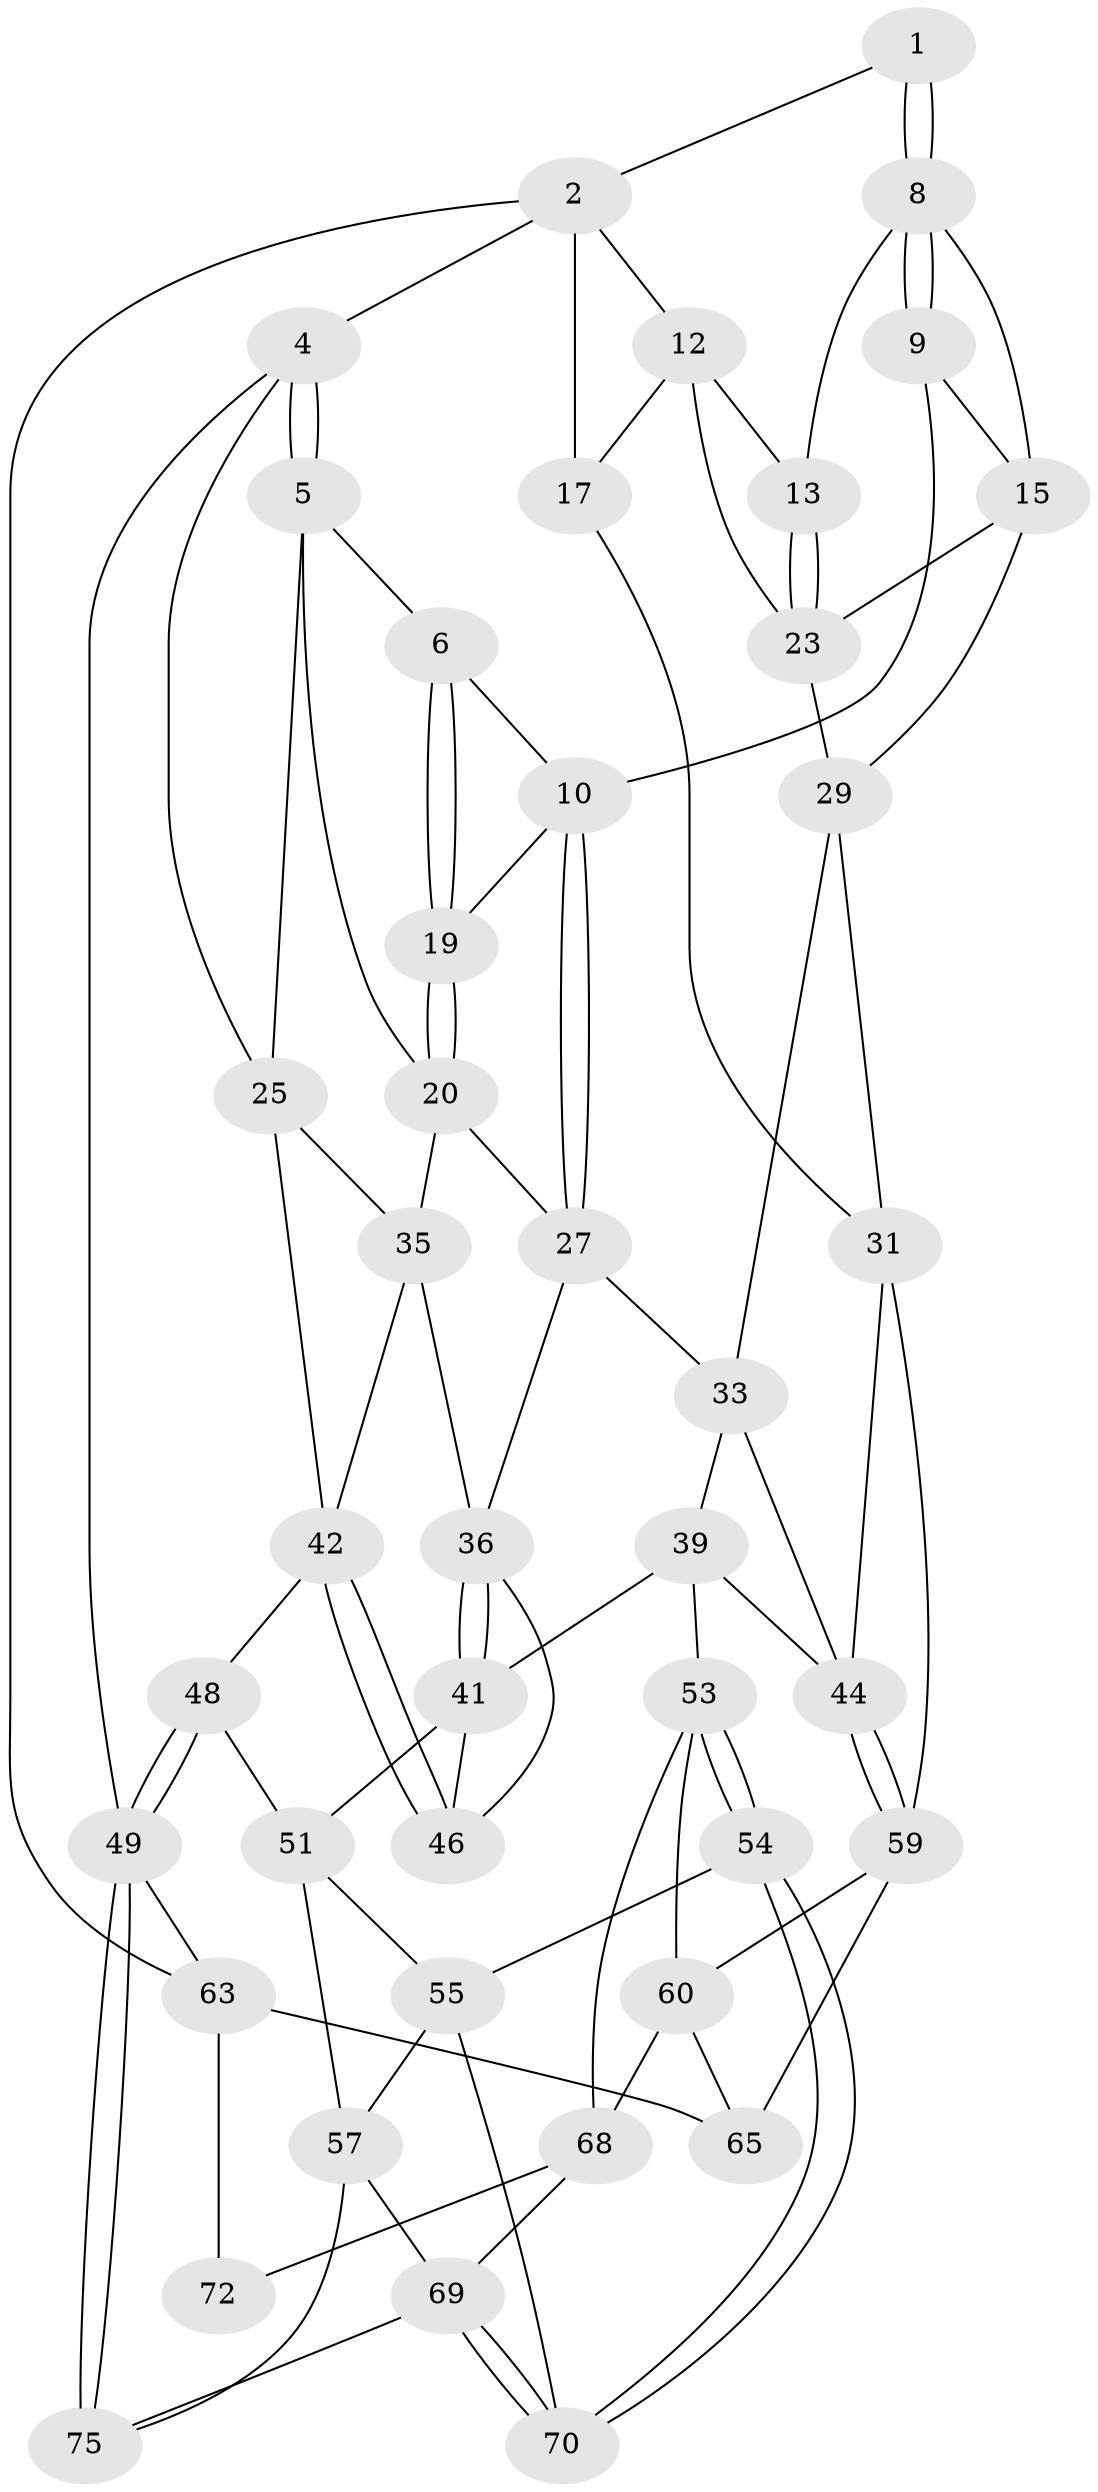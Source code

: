 // original degree distribution, {3: 0.039473684210526314, 4: 0.2236842105263158, 6: 0.2236842105263158, 5: 0.5131578947368421}
// Generated by graph-tools (version 1.1) at 2025/42/03/06/25 10:42:32]
// undirected, 43 vertices, 94 edges
graph export_dot {
graph [start="1"]
  node [color=gray90,style=filled];
  1 [pos="+0.5012436391877823+0"];
  2 [pos="+0.9803749728340467+0",super="+3"];
  4 [pos="+0+0"];
  5 [pos="+0.13169111074295753+0",super="+22"];
  6 [pos="+0.18044562463019564+0",super="+7"];
  8 [pos="+0.5876990594275827+0.03483444806713156",super="+14"];
  9 [pos="+0.5093718306751682+0.2464501006667116"];
  10 [pos="+0.4817267803747465+0.25304704339823675",super="+11"];
  12 [pos="+0.8386499134185929+0.04807191117317142",super="+18"];
  13 [pos="+0.7980366928897048+0.08584029393851934"];
  15 [pos="+0.7012866959846766+0.23418367634328818",super="+16"];
  17 [pos="+1+0.21856539500071387"];
  19 [pos="+0.24467020437909026+0"];
  20 [pos="+0.27825300544888026+0.22065167151433446",super="+21"];
  23 [pos="+0.7697500197629917+0.19329660554493477",super="+24"];
  25 [pos="+0+0.2242945587320854",super="+26"];
  27 [pos="+0.42418335481627106+0.2990344644419386",super="+28"];
  29 [pos="+0.8631429479651722+0.37150760176814523",super="+30"];
  31 [pos="+1+0.47632665888273196",super="+32"];
  33 [pos="+0.6761667269169699+0.36945653961518615",super="+34"];
  35 [pos="+0.12827471047170785+0.3209219033732038",super="+38"];
  36 [pos="+0.3579203203947985+0.38079094690924437",super="+37"];
  39 [pos="+0.5013080799090074+0.5908379838775342",super="+40"];
  41 [pos="+0.3525292788231856+0.5842305918433304",super="+47"];
  42 [pos="+0+0.5091348835414592",super="+43"];
  44 [pos="+0.7631373015712515+0.588166388774179",super="+45"];
  46 [pos="+0.15861067786874655+0.5162875998865499"];
  48 [pos="+0+0.7298659461911824"];
  49 [pos="+0+1",super="+50"];
  51 [pos="+0.126745660323993+0.6209328846717515",super="+52"];
  53 [pos="+0.4276128738933421+0.6940751983677989",super="+61"];
  54 [pos="+0.352863488975233+0.7807152027865654"];
  55 [pos="+0.1957459758454919+0.6742527199909429",super="+56"];
  57 [pos="+0.1486969041056749+0.8336965160485624",super="+58"];
  59 [pos="+0.7843210197610638+0.6573387734364035",super="+62"];
  60 [pos="+0.7513696780621141+0.7758169451267567",super="+67"];
  63 [pos="+1+1",super="+64"];
  65 [pos="+1+0.6678975627637221",super="+66"];
  68 [pos="+0.545458372195893+1",super="+71"];
  69 [pos="+0.4126504803032238+1",super="+74"];
  70 [pos="+0.34493885679150726+0.7924643140131281"];
  72 [pos="+0.8933490624241649+0.8699583330275847",super="+73"];
  75 [pos="+0.08887383986735413+0.9381981564406382",super="+76"];
  1 -- 2;
  1 -- 8;
  1 -- 8;
  2 -- 12;
  2 -- 17;
  2 -- 4;
  2 -- 63;
  4 -- 5;
  4 -- 5;
  4 -- 25;
  4 -- 49;
  5 -- 6;
  5 -- 20;
  5 -- 25;
  6 -- 19;
  6 -- 19;
  6 -- 10;
  8 -- 9;
  8 -- 9;
  8 -- 13;
  8 -- 15;
  9 -- 10;
  9 -- 15;
  10 -- 27;
  10 -- 27;
  10 -- 19;
  12 -- 13;
  12 -- 17;
  12 -- 23;
  13 -- 23;
  13 -- 23;
  15 -- 23;
  15 -- 29;
  17 -- 31;
  19 -- 20;
  19 -- 20;
  20 -- 35;
  20 -- 27;
  23 -- 29;
  25 -- 42;
  25 -- 35;
  27 -- 33;
  27 -- 36;
  29 -- 33;
  29 -- 31;
  31 -- 44;
  31 -- 59;
  33 -- 39;
  33 -- 44;
  35 -- 42;
  35 -- 36;
  36 -- 41;
  36 -- 41;
  36 -- 46;
  39 -- 41;
  39 -- 53;
  39 -- 44;
  41 -- 51;
  41 -- 46;
  42 -- 46;
  42 -- 46;
  42 -- 48;
  44 -- 59;
  44 -- 59;
  48 -- 49;
  48 -- 49;
  48 -- 51;
  49 -- 75 [weight=2];
  49 -- 75;
  49 -- 63;
  51 -- 55;
  51 -- 57;
  53 -- 54;
  53 -- 54;
  53 -- 60;
  53 -- 68;
  54 -- 55;
  54 -- 70;
  54 -- 70;
  55 -- 57;
  55 -- 70;
  57 -- 75;
  57 -- 69;
  59 -- 60;
  59 -- 65;
  60 -- 65;
  60 -- 68;
  63 -- 72 [weight=2];
  63 -- 65;
  68 -- 69;
  68 -- 72;
  69 -- 70;
  69 -- 70;
  69 -- 75;
}
